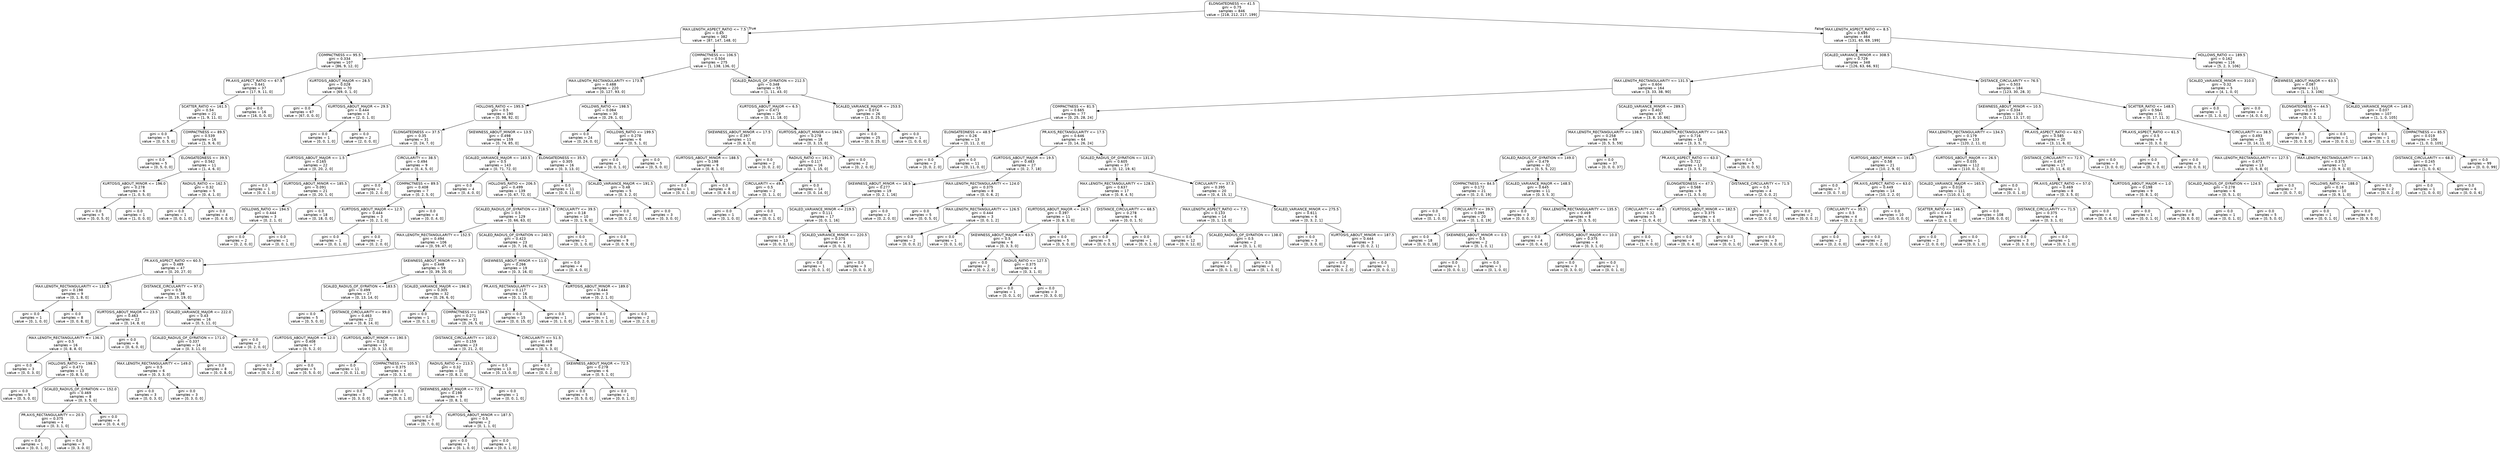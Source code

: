 digraph Tree {
node [shape=box, style="rounded", color="black", fontname="helvetica"] ;
edge [fontname="helvetica"] ;
0 [label="ELONGATEDNESS <= 41.5\ngini = 0.75\nsamples = 846\nvalue = [218, 212, 217, 199]"] ;
1 [label="MAX.LENGTH_ASPECT_RATIO <= 7.5\ngini = 0.65\nsamples = 382\nvalue = [87, 147, 148, 0]"] ;
0 -> 1 [labeldistance=2.5, labelangle=45, headlabel="True"] ;
2 [label="COMPACTNESS <= 95.5\ngini = 0.334\nsamples = 107\nvalue = [86, 9, 12, 0]"] ;
1 -> 2 ;
3 [label="PR.AXIS_ASPECT_RATIO <= 67.5\ngini = 0.641\nsamples = 37\nvalue = [17, 9, 11, 0]"] ;
2 -> 3 ;
4 [label="SCATTER_RATIO <= 161.5\ngini = 0.54\nsamples = 21\nvalue = [1, 9, 11, 0]"] ;
3 -> 4 ;
5 [label="gini = 0.0\nsamples = 5\nvalue = [0, 0, 5, 0]"] ;
4 -> 5 ;
6 [label="COMPACTNESS <= 89.5\ngini = 0.539\nsamples = 16\nvalue = [1, 9, 6, 0]"] ;
4 -> 6 ;
7 [label="gini = 0.0\nsamples = 5\nvalue = [0, 5, 0, 0]"] ;
6 -> 7 ;
8 [label="ELONGATEDNESS <= 39.5\ngini = 0.562\nsamples = 11\nvalue = [1, 4, 6, 0]"] ;
6 -> 8 ;
9 [label="KURTOSIS_ABOUT_MINOR <= 196.0\ngini = 0.278\nsamples = 6\nvalue = [1, 0, 5, 0]"] ;
8 -> 9 ;
10 [label="gini = 0.0\nsamples = 5\nvalue = [0, 0, 5, 0]"] ;
9 -> 10 ;
11 [label="gini = 0.0\nsamples = 1\nvalue = [1, 0, 0, 0]"] ;
9 -> 11 ;
12 [label="RADIUS_RATIO <= 162.5\ngini = 0.32\nsamples = 5\nvalue = [0, 4, 1, 0]"] ;
8 -> 12 ;
13 [label="gini = 0.0\nsamples = 1\nvalue = [0, 0, 1, 0]"] ;
12 -> 13 ;
14 [label="gini = 0.0\nsamples = 4\nvalue = [0, 4, 0, 0]"] ;
12 -> 14 ;
15 [label="gini = 0.0\nsamples = 16\nvalue = [16, 0, 0, 0]"] ;
3 -> 15 ;
16 [label="KURTOSIS_ABOUT_MAJOR <= 28.5\ngini = 0.028\nsamples = 70\nvalue = [69, 0, 1, 0]"] ;
2 -> 16 ;
17 [label="gini = 0.0\nsamples = 67\nvalue = [67, 0, 0, 0]"] ;
16 -> 17 ;
18 [label="KURTOSIS_ABOUT_MAJOR <= 29.5\ngini = 0.444\nsamples = 3\nvalue = [2, 0, 1, 0]"] ;
16 -> 18 ;
19 [label="gini = 0.0\nsamples = 1\nvalue = [0, 0, 1, 0]"] ;
18 -> 19 ;
20 [label="gini = 0.0\nsamples = 2\nvalue = [2, 0, 0, 0]"] ;
18 -> 20 ;
21 [label="COMPACTNESS <= 106.5\ngini = 0.504\nsamples = 275\nvalue = [1, 138, 136, 0]"] ;
1 -> 21 ;
22 [label="MAX.LENGTH_RECTANGULARITY <= 173.5\ngini = 0.488\nsamples = 220\nvalue = [0, 127, 93, 0]"] ;
21 -> 22 ;
23 [label="HOLLOWS_RATIO <= 195.5\ngini = 0.5\nsamples = 190\nvalue = [0, 98, 92, 0]"] ;
22 -> 23 ;
24 [label="ELONGATEDNESS <= 37.5\ngini = 0.35\nsamples = 31\nvalue = [0, 24, 7, 0]"] ;
23 -> 24 ;
25 [label="KURTOSIS_ABOUT_MAJOR <= 1.5\ngini = 0.165\nsamples = 22\nvalue = [0, 20, 2, 0]"] ;
24 -> 25 ;
26 [label="gini = 0.0\nsamples = 1\nvalue = [0, 0, 1, 0]"] ;
25 -> 26 ;
27 [label="KURTOSIS_ABOUT_MINOR <= 185.5\ngini = 0.091\nsamples = 21\nvalue = [0, 20, 1, 0]"] ;
25 -> 27 ;
28 [label="HOLLOWS_RATIO <= 194.5\ngini = 0.444\nsamples = 3\nvalue = [0, 2, 1, 0]"] ;
27 -> 28 ;
29 [label="gini = 0.0\nsamples = 2\nvalue = [0, 2, 0, 0]"] ;
28 -> 29 ;
30 [label="gini = 0.0\nsamples = 1\nvalue = [0, 0, 1, 0]"] ;
28 -> 30 ;
31 [label="gini = 0.0\nsamples = 18\nvalue = [0, 18, 0, 0]"] ;
27 -> 31 ;
32 [label="CIRCULARITY <= 38.5\ngini = 0.494\nsamples = 9\nvalue = [0, 4, 5, 0]"] ;
24 -> 32 ;
33 [label="gini = 0.0\nsamples = 2\nvalue = [0, 2, 0, 0]"] ;
32 -> 33 ;
34 [label="COMPACTNESS <= 89.5\ngini = 0.408\nsamples = 7\nvalue = [0, 2, 5, 0]"] ;
32 -> 34 ;
35 [label="KURTOSIS_ABOUT_MAJOR <= 12.5\ngini = 0.444\nsamples = 3\nvalue = [0, 2, 1, 0]"] ;
34 -> 35 ;
36 [label="gini = 0.0\nsamples = 1\nvalue = [0, 0, 1, 0]"] ;
35 -> 36 ;
37 [label="gini = 0.0\nsamples = 2\nvalue = [0, 2, 0, 0]"] ;
35 -> 37 ;
38 [label="gini = 0.0\nsamples = 4\nvalue = [0, 0, 4, 0]"] ;
34 -> 38 ;
39 [label="SKEWNESS_ABOUT_MINOR <= 13.5\ngini = 0.498\nsamples = 159\nvalue = [0, 74, 85, 0]"] ;
23 -> 39 ;
40 [label="SCALED_VARIANCE_MAJOR <= 183.5\ngini = 0.5\nsamples = 143\nvalue = [0, 71, 72, 0]"] ;
39 -> 40 ;
41 [label="gini = 0.0\nsamples = 4\nvalue = [0, 4, 0, 0]"] ;
40 -> 41 ;
42 [label="HOLLOWS_RATIO <= 206.5\ngini = 0.499\nsamples = 139\nvalue = [0, 67, 72, 0]"] ;
40 -> 42 ;
43 [label="SCALED_RADIUS_OF_GYRATION <= 218.5\ngini = 0.5\nsamples = 129\nvalue = [0, 66, 63, 0]"] ;
42 -> 43 ;
44 [label="MAX.LENGTH_RECTANGULARITY <= 152.5\ngini = 0.494\nsamples = 106\nvalue = [0, 59, 47, 0]"] ;
43 -> 44 ;
45 [label="PR.AXIS_ASPECT_RATIO <= 60.5\ngini = 0.489\nsamples = 47\nvalue = [0, 20, 27, 0]"] ;
44 -> 45 ;
46 [label="MAX.LENGTH_RECTANGULARITY <= 132.5\ngini = 0.198\nsamples = 9\nvalue = [0, 1, 8, 0]"] ;
45 -> 46 ;
47 [label="gini = 0.0\nsamples = 1\nvalue = [0, 1, 0, 0]"] ;
46 -> 47 ;
48 [label="gini = 0.0\nsamples = 8\nvalue = [0, 0, 8, 0]"] ;
46 -> 48 ;
49 [label="DISTANCE_CIRCULARITY <= 97.0\ngini = 0.5\nsamples = 38\nvalue = [0, 19, 19, 0]"] ;
45 -> 49 ;
50 [label="KURTOSIS_ABOUT_MAJOR <= 23.5\ngini = 0.463\nsamples = 22\nvalue = [0, 14, 8, 0]"] ;
49 -> 50 ;
51 [label="MAX.LENGTH_RECTANGULARITY <= 136.5\ngini = 0.5\nsamples = 16\nvalue = [0, 8, 8, 0]"] ;
50 -> 51 ;
52 [label="gini = 0.0\nsamples = 3\nvalue = [0, 0, 3, 0]"] ;
51 -> 52 ;
53 [label="HOLLOWS_RATIO <= 198.5\ngini = 0.473\nsamples = 13\nvalue = [0, 8, 5, 0]"] ;
51 -> 53 ;
54 [label="gini = 0.0\nsamples = 5\nvalue = [0, 5, 0, 0]"] ;
53 -> 54 ;
55 [label="SCALED_RADIUS_OF_GYRATION <= 152.0\ngini = 0.469\nsamples = 8\nvalue = [0, 3, 5, 0]"] ;
53 -> 55 ;
56 [label="PR.AXIS_RECTANGULARITY <= 20.5\ngini = 0.375\nsamples = 4\nvalue = [0, 3, 1, 0]"] ;
55 -> 56 ;
57 [label="gini = 0.0\nsamples = 1\nvalue = [0, 0, 1, 0]"] ;
56 -> 57 ;
58 [label="gini = 0.0\nsamples = 3\nvalue = [0, 3, 0, 0]"] ;
56 -> 58 ;
59 [label="gini = 0.0\nsamples = 4\nvalue = [0, 0, 4, 0]"] ;
55 -> 59 ;
60 [label="gini = 0.0\nsamples = 6\nvalue = [0, 6, 0, 0]"] ;
50 -> 60 ;
61 [label="SCALED_VARIANCE_MAJOR <= 222.0\ngini = 0.43\nsamples = 16\nvalue = [0, 5, 11, 0]"] ;
49 -> 61 ;
62 [label="SCALED_RADIUS_OF_GYRATION <= 171.0\ngini = 0.337\nsamples = 14\nvalue = [0, 3, 11, 0]"] ;
61 -> 62 ;
63 [label="MAX.LENGTH_RECTANGULARITY <= 149.0\ngini = 0.5\nsamples = 6\nvalue = [0, 3, 3, 0]"] ;
62 -> 63 ;
64 [label="gini = 0.0\nsamples = 3\nvalue = [0, 0, 3, 0]"] ;
63 -> 64 ;
65 [label="gini = 0.0\nsamples = 3\nvalue = [0, 3, 0, 0]"] ;
63 -> 65 ;
66 [label="gini = 0.0\nsamples = 8\nvalue = [0, 0, 8, 0]"] ;
62 -> 66 ;
67 [label="gini = 0.0\nsamples = 2\nvalue = [0, 2, 0, 0]"] ;
61 -> 67 ;
68 [label="SKEWNESS_ABOUT_MINOR <= 3.5\ngini = 0.448\nsamples = 59\nvalue = [0, 39, 20, 0]"] ;
44 -> 68 ;
69 [label="SCALED_RADIUS_OF_GYRATION <= 183.5\ngini = 0.499\nsamples = 27\nvalue = [0, 13, 14, 0]"] ;
68 -> 69 ;
70 [label="gini = 0.0\nsamples = 5\nvalue = [0, 5, 0, 0]"] ;
69 -> 70 ;
71 [label="DISTANCE_CIRCULARITY <= 99.0\ngini = 0.463\nsamples = 22\nvalue = [0, 8, 14, 0]"] ;
69 -> 71 ;
72 [label="KURTOSIS_ABOUT_MAJOR <= 12.0\ngini = 0.408\nsamples = 7\nvalue = [0, 5, 2, 0]"] ;
71 -> 72 ;
73 [label="gini = 0.0\nsamples = 2\nvalue = [0, 0, 2, 0]"] ;
72 -> 73 ;
74 [label="gini = 0.0\nsamples = 5\nvalue = [0, 5, 0, 0]"] ;
72 -> 74 ;
75 [label="KURTOSIS_ABOUT_MINOR <= 190.5\ngini = 0.32\nsamples = 15\nvalue = [0, 3, 12, 0]"] ;
71 -> 75 ;
76 [label="gini = 0.0\nsamples = 11\nvalue = [0, 0, 11, 0]"] ;
75 -> 76 ;
77 [label="COMPACTNESS <= 105.5\ngini = 0.375\nsamples = 4\nvalue = [0, 3, 1, 0]"] ;
75 -> 77 ;
78 [label="gini = 0.0\nsamples = 3\nvalue = [0, 3, 0, 0]"] ;
77 -> 78 ;
79 [label="gini = 0.0\nsamples = 1\nvalue = [0, 0, 1, 0]"] ;
77 -> 79 ;
80 [label="SCALED_VARIANCE_MAJOR <= 196.0\ngini = 0.305\nsamples = 32\nvalue = [0, 26, 6, 0]"] ;
68 -> 80 ;
81 [label="gini = 0.0\nsamples = 1\nvalue = [0, 0, 1, 0]"] ;
80 -> 81 ;
82 [label="COMPACTNESS <= 104.5\ngini = 0.271\nsamples = 31\nvalue = [0, 26, 5, 0]"] ;
80 -> 82 ;
83 [label="DISTANCE_CIRCULARITY <= 102.0\ngini = 0.159\nsamples = 23\nvalue = [0, 21, 2, 0]"] ;
82 -> 83 ;
84 [label="RADIUS_RATIO <= 213.5\ngini = 0.32\nsamples = 10\nvalue = [0, 8, 2, 0]"] ;
83 -> 84 ;
85 [label="SKEWNESS_ABOUT_MAJOR <= 72.5\ngini = 0.198\nsamples = 9\nvalue = [0, 8, 1, 0]"] ;
84 -> 85 ;
86 [label="gini = 0.0\nsamples = 7\nvalue = [0, 7, 0, 0]"] ;
85 -> 86 ;
87 [label="KURTOSIS_ABOUT_MINOR <= 187.5\ngini = 0.5\nsamples = 2\nvalue = [0, 1, 1, 0]"] ;
85 -> 87 ;
88 [label="gini = 0.0\nsamples = 1\nvalue = [0, 1, 0, 0]"] ;
87 -> 88 ;
89 [label="gini = 0.0\nsamples = 1\nvalue = [0, 0, 1, 0]"] ;
87 -> 89 ;
90 [label="gini = 0.0\nsamples = 1\nvalue = [0, 0, 1, 0]"] ;
84 -> 90 ;
91 [label="gini = 0.0\nsamples = 13\nvalue = [0, 13, 0, 0]"] ;
83 -> 91 ;
92 [label="CIRCULARITY <= 51.5\ngini = 0.469\nsamples = 8\nvalue = [0, 5, 3, 0]"] ;
82 -> 92 ;
93 [label="gini = 0.0\nsamples = 2\nvalue = [0, 0, 2, 0]"] ;
92 -> 93 ;
94 [label="SKEWNESS_ABOUT_MAJOR <= 72.5\ngini = 0.278\nsamples = 6\nvalue = [0, 5, 1, 0]"] ;
92 -> 94 ;
95 [label="gini = 0.0\nsamples = 5\nvalue = [0, 5, 0, 0]"] ;
94 -> 95 ;
96 [label="gini = 0.0\nsamples = 1\nvalue = [0, 0, 1, 0]"] ;
94 -> 96 ;
97 [label="SCALED_RADIUS_OF_GYRATION <= 240.5\ngini = 0.423\nsamples = 23\nvalue = [0, 7, 16, 0]"] ;
43 -> 97 ;
98 [label="SKEWNESS_ABOUT_MINOR <= 11.0\ngini = 0.266\nsamples = 19\nvalue = [0, 3, 16, 0]"] ;
97 -> 98 ;
99 [label="PR.AXIS_RECTANGULARITY <= 24.5\ngini = 0.117\nsamples = 16\nvalue = [0, 1, 15, 0]"] ;
98 -> 99 ;
100 [label="gini = 0.0\nsamples = 15\nvalue = [0, 0, 15, 0]"] ;
99 -> 100 ;
101 [label="gini = 0.0\nsamples = 1\nvalue = [0, 1, 0, 0]"] ;
99 -> 101 ;
102 [label="KURTOSIS_ABOUT_MINOR <= 189.0\ngini = 0.444\nsamples = 3\nvalue = [0, 2, 1, 0]"] ;
98 -> 102 ;
103 [label="gini = 0.0\nsamples = 1\nvalue = [0, 0, 1, 0]"] ;
102 -> 103 ;
104 [label="gini = 0.0\nsamples = 2\nvalue = [0, 2, 0, 0]"] ;
102 -> 104 ;
105 [label="gini = 0.0\nsamples = 4\nvalue = [0, 4, 0, 0]"] ;
97 -> 105 ;
106 [label="CIRCULARITY <= 39.5\ngini = 0.18\nsamples = 10\nvalue = [0, 1, 9, 0]"] ;
42 -> 106 ;
107 [label="gini = 0.0\nsamples = 1\nvalue = [0, 1, 0, 0]"] ;
106 -> 107 ;
108 [label="gini = 0.0\nsamples = 9\nvalue = [0, 0, 9, 0]"] ;
106 -> 108 ;
109 [label="ELONGATEDNESS <= 35.5\ngini = 0.305\nsamples = 16\nvalue = [0, 3, 13, 0]"] ;
39 -> 109 ;
110 [label="gini = 0.0\nsamples = 11\nvalue = [0, 0, 11, 0]"] ;
109 -> 110 ;
111 [label="SCALED_VARIANCE_MAJOR <= 191.5\ngini = 0.48\nsamples = 5\nvalue = [0, 3, 2, 0]"] ;
109 -> 111 ;
112 [label="gini = 0.0\nsamples = 2\nvalue = [0, 0, 2, 0]"] ;
111 -> 112 ;
113 [label="gini = 0.0\nsamples = 3\nvalue = [0, 3, 0, 0]"] ;
111 -> 113 ;
114 [label="HOLLOWS_RATIO <= 198.5\ngini = 0.064\nsamples = 30\nvalue = [0, 29, 1, 0]"] ;
22 -> 114 ;
115 [label="gini = 0.0\nsamples = 24\nvalue = [0, 24, 0, 0]"] ;
114 -> 115 ;
116 [label="HOLLOWS_RATIO <= 199.5\ngini = 0.278\nsamples = 6\nvalue = [0, 5, 1, 0]"] ;
114 -> 116 ;
117 [label="gini = 0.0\nsamples = 1\nvalue = [0, 0, 1, 0]"] ;
116 -> 117 ;
118 [label="gini = 0.0\nsamples = 5\nvalue = [0, 5, 0, 0]"] ;
116 -> 118 ;
119 [label="SCALED_RADIUS_OF_GYRATION <= 212.5\ngini = 0.348\nsamples = 55\nvalue = [1, 11, 43, 0]"] ;
21 -> 119 ;
120 [label="KURTOSIS_ABOUT_MAJOR <= 6.5\ngini = 0.471\nsamples = 29\nvalue = [0, 11, 18, 0]"] ;
119 -> 120 ;
121 [label="SKEWNESS_ABOUT_MINOR <= 17.5\ngini = 0.397\nsamples = 11\nvalue = [0, 8, 3, 0]"] ;
120 -> 121 ;
122 [label="KURTOSIS_ABOUT_MINOR <= 188.5\ngini = 0.198\nsamples = 9\nvalue = [0, 8, 1, 0]"] ;
121 -> 122 ;
123 [label="gini = 0.0\nsamples = 1\nvalue = [0, 0, 1, 0]"] ;
122 -> 123 ;
124 [label="gini = 0.0\nsamples = 8\nvalue = [0, 8, 0, 0]"] ;
122 -> 124 ;
125 [label="gini = 0.0\nsamples = 2\nvalue = [0, 0, 2, 0]"] ;
121 -> 125 ;
126 [label="KURTOSIS_ABOUT_MINOR <= 194.5\ngini = 0.278\nsamples = 18\nvalue = [0, 3, 15, 0]"] ;
120 -> 126 ;
127 [label="RADIUS_RATIO <= 191.5\ngini = 0.117\nsamples = 16\nvalue = [0, 1, 15, 0]"] ;
126 -> 127 ;
128 [label="CIRCULARITY <= 49.5\ngini = 0.5\nsamples = 2\nvalue = [0, 1, 1, 0]"] ;
127 -> 128 ;
129 [label="gini = 0.0\nsamples = 1\nvalue = [0, 1, 0, 0]"] ;
128 -> 129 ;
130 [label="gini = 0.0\nsamples = 1\nvalue = [0, 0, 1, 0]"] ;
128 -> 130 ;
131 [label="gini = 0.0\nsamples = 14\nvalue = [0, 0, 14, 0]"] ;
127 -> 131 ;
132 [label="gini = 0.0\nsamples = 2\nvalue = [0, 2, 0, 0]"] ;
126 -> 132 ;
133 [label="SCALED_VARIANCE_MAJOR <= 253.5\ngini = 0.074\nsamples = 26\nvalue = [1, 0, 25, 0]"] ;
119 -> 133 ;
134 [label="gini = 0.0\nsamples = 25\nvalue = [0, 0, 25, 0]"] ;
133 -> 134 ;
135 [label="gini = 0.0\nsamples = 1\nvalue = [1, 0, 0, 0]"] ;
133 -> 135 ;
136 [label="MAX.LENGTH_ASPECT_RATIO <= 8.5\ngini = 0.695\nsamples = 464\nvalue = [131, 65, 69, 199]"] ;
0 -> 136 [labeldistance=2.5, labelangle=-45, headlabel="False"] ;
137 [label="SCALED_VARIANCE_MINOR <= 308.5\ngini = 0.729\nsamples = 348\nvalue = [126, 63, 66, 93]"] ;
136 -> 137 ;
138 [label="MAX.LENGTH_RECTANGULARITY <= 131.5\ngini = 0.604\nsamples = 164\nvalue = [3, 33, 38, 90]"] ;
137 -> 138 ;
139 [label="COMPACTNESS <= 81.5\ngini = 0.665\nsamples = 77\nvalue = [0, 25, 28, 24]"] ;
138 -> 139 ;
140 [label="ELONGATEDNESS <= 48.5\ngini = 0.26\nsamples = 13\nvalue = [0, 11, 2, 0]"] ;
139 -> 140 ;
141 [label="gini = 0.0\nsamples = 2\nvalue = [0, 0, 2, 0]"] ;
140 -> 141 ;
142 [label="gini = 0.0\nsamples = 11\nvalue = [0, 11, 0, 0]"] ;
140 -> 142 ;
143 [label="PR.AXIS_RECTANGULARITY <= 17.5\ngini = 0.646\nsamples = 64\nvalue = [0, 14, 26, 24]"] ;
139 -> 143 ;
144 [label="KURTOSIS_ABOUT_MAJOR <= 19.5\ngini = 0.483\nsamples = 27\nvalue = [0, 2, 7, 18]"] ;
143 -> 144 ;
145 [label="SKEWNESS_ABOUT_MINOR <= 16.5\ngini = 0.277\nsamples = 19\nvalue = [0, 2, 1, 16]"] ;
144 -> 145 ;
146 [label="SCALED_VARIANCE_MINOR <= 219.5\ngini = 0.111\nsamples = 17\nvalue = [0, 0, 1, 16]"] ;
145 -> 146 ;
147 [label="gini = 0.0\nsamples = 13\nvalue = [0, 0, 0, 13]"] ;
146 -> 147 ;
148 [label="SCALED_VARIANCE_MINOR <= 220.5\ngini = 0.375\nsamples = 4\nvalue = [0, 0, 1, 3]"] ;
146 -> 148 ;
149 [label="gini = 0.0\nsamples = 1\nvalue = [0, 0, 1, 0]"] ;
148 -> 149 ;
150 [label="gini = 0.0\nsamples = 3\nvalue = [0, 0, 0, 3]"] ;
148 -> 150 ;
151 [label="gini = 0.0\nsamples = 2\nvalue = [0, 2, 0, 0]"] ;
145 -> 151 ;
152 [label="MAX.LENGTH_RECTANGULARITY <= 124.0\ngini = 0.375\nsamples = 8\nvalue = [0, 0, 6, 2]"] ;
144 -> 152 ;
153 [label="gini = 0.0\nsamples = 5\nvalue = [0, 0, 5, 0]"] ;
152 -> 153 ;
154 [label="MAX.LENGTH_RECTANGULARITY <= 126.5\ngini = 0.444\nsamples = 3\nvalue = [0, 0, 1, 2]"] ;
152 -> 154 ;
155 [label="gini = 0.0\nsamples = 2\nvalue = [0, 0, 0, 2]"] ;
154 -> 155 ;
156 [label="gini = 0.0\nsamples = 1\nvalue = [0, 0, 1, 0]"] ;
154 -> 156 ;
157 [label="SCALED_RADIUS_OF_GYRATION <= 131.0\ngini = 0.605\nsamples = 37\nvalue = [0, 12, 19, 6]"] ;
143 -> 157 ;
158 [label="MAX.LENGTH_RECTANGULARITY <= 128.5\ngini = 0.637\nsamples = 17\nvalue = [0, 8, 4, 5]"] ;
157 -> 158 ;
159 [label="KURTOSIS_ABOUT_MAJOR <= 24.5\ngini = 0.397\nsamples = 11\nvalue = [0, 8, 3, 0]"] ;
158 -> 159 ;
160 [label="SKEWNESS_ABOUT_MAJOR <= 63.5\ngini = 0.5\nsamples = 6\nvalue = [0, 3, 3, 0]"] ;
159 -> 160 ;
161 [label="gini = 0.0\nsamples = 2\nvalue = [0, 0, 2, 0]"] ;
160 -> 161 ;
162 [label="RADIUS_RATIO <= 127.5\ngini = 0.375\nsamples = 4\nvalue = [0, 3, 1, 0]"] ;
160 -> 162 ;
163 [label="gini = 0.0\nsamples = 1\nvalue = [0, 0, 1, 0]"] ;
162 -> 163 ;
164 [label="gini = 0.0\nsamples = 3\nvalue = [0, 3, 0, 0]"] ;
162 -> 164 ;
165 [label="gini = 0.0\nsamples = 5\nvalue = [0, 5, 0, 0]"] ;
159 -> 165 ;
166 [label="DISTANCE_CIRCULARITY <= 68.5\ngini = 0.278\nsamples = 6\nvalue = [0, 0, 1, 5]"] ;
158 -> 166 ;
167 [label="gini = 0.0\nsamples = 5\nvalue = [0, 0, 0, 5]"] ;
166 -> 167 ;
168 [label="gini = 0.0\nsamples = 1\nvalue = [0, 0, 1, 0]"] ;
166 -> 168 ;
169 [label="CIRCULARITY <= 37.5\ngini = 0.395\nsamples = 20\nvalue = [0, 4, 15, 1]"] ;
157 -> 169 ;
170 [label="MAX.LENGTH_ASPECT_RATIO <= 7.5\ngini = 0.133\nsamples = 14\nvalue = [0, 1, 13, 0]"] ;
169 -> 170 ;
171 [label="gini = 0.0\nsamples = 12\nvalue = [0, 0, 12, 0]"] ;
170 -> 171 ;
172 [label="SCALED_RADIUS_OF_GYRATION <= 138.0\ngini = 0.5\nsamples = 2\nvalue = [0, 1, 1, 0]"] ;
170 -> 172 ;
173 [label="gini = 0.0\nsamples = 1\nvalue = [0, 0, 1, 0]"] ;
172 -> 173 ;
174 [label="gini = 0.0\nsamples = 1\nvalue = [0, 1, 0, 0]"] ;
172 -> 174 ;
175 [label="SCALED_VARIANCE_MINOR <= 275.5\ngini = 0.611\nsamples = 6\nvalue = [0, 3, 2, 1]"] ;
169 -> 175 ;
176 [label="gini = 0.0\nsamples = 3\nvalue = [0, 3, 0, 0]"] ;
175 -> 176 ;
177 [label="KURTOSIS_ABOUT_MINOR <= 187.5\ngini = 0.444\nsamples = 3\nvalue = [0, 0, 2, 1]"] ;
175 -> 177 ;
178 [label="gini = 0.0\nsamples = 2\nvalue = [0, 0, 2, 0]"] ;
177 -> 178 ;
179 [label="gini = 0.0\nsamples = 1\nvalue = [0, 0, 0, 1]"] ;
177 -> 179 ;
180 [label="SCALED_VARIANCE_MINOR <= 289.5\ngini = 0.402\nsamples = 87\nvalue = [3, 8, 10, 66]"] ;
138 -> 180 ;
181 [label="MAX.LENGTH_RECTANGULARITY <= 138.5\ngini = 0.258\nsamples = 69\nvalue = [0, 5, 5, 59]"] ;
180 -> 181 ;
182 [label="SCALED_RADIUS_OF_GYRATION <= 149.0\ngini = 0.479\nsamples = 32\nvalue = [0, 5, 5, 22]"] ;
181 -> 182 ;
183 [label="COMPACTNESS <= 84.5\ngini = 0.172\nsamples = 21\nvalue = [0, 2, 0, 19]"] ;
182 -> 183 ;
184 [label="gini = 0.0\nsamples = 1\nvalue = [0, 1, 0, 0]"] ;
183 -> 184 ;
185 [label="CIRCULARITY <= 39.5\ngini = 0.095\nsamples = 20\nvalue = [0, 1, 0, 19]"] ;
183 -> 185 ;
186 [label="gini = 0.0\nsamples = 18\nvalue = [0, 0, 0, 18]"] ;
185 -> 186 ;
187 [label="SKEWNESS_ABOUT_MINOR <= 0.5\ngini = 0.5\nsamples = 2\nvalue = [0, 1, 0, 1]"] ;
185 -> 187 ;
188 [label="gini = 0.0\nsamples = 1\nvalue = [0, 0, 0, 1]"] ;
187 -> 188 ;
189 [label="gini = 0.0\nsamples = 1\nvalue = [0, 1, 0, 0]"] ;
187 -> 189 ;
190 [label="SCALED_VARIANCE_MAJOR <= 148.5\ngini = 0.645\nsamples = 11\nvalue = [0, 3, 5, 3]"] ;
182 -> 190 ;
191 [label="gini = 0.0\nsamples = 3\nvalue = [0, 0, 0, 3]"] ;
190 -> 191 ;
192 [label="MAX.LENGTH_RECTANGULARITY <= 135.5\ngini = 0.469\nsamples = 8\nvalue = [0, 3, 5, 0]"] ;
190 -> 192 ;
193 [label="gini = 0.0\nsamples = 4\nvalue = [0, 0, 4, 0]"] ;
192 -> 193 ;
194 [label="KURTOSIS_ABOUT_MAJOR <= 10.0\ngini = 0.375\nsamples = 4\nvalue = [0, 3, 1, 0]"] ;
192 -> 194 ;
195 [label="gini = 0.0\nsamples = 3\nvalue = [0, 3, 0, 0]"] ;
194 -> 195 ;
196 [label="gini = 0.0\nsamples = 1\nvalue = [0, 0, 1, 0]"] ;
194 -> 196 ;
197 [label="gini = 0.0\nsamples = 37\nvalue = [0, 0, 0, 37]"] ;
181 -> 197 ;
198 [label="MAX.LENGTH_RECTANGULARITY <= 146.5\ngini = 0.716\nsamples = 18\nvalue = [3, 3, 5, 7]"] ;
180 -> 198 ;
199 [label="PR.AXIS_ASPECT_RATIO <= 63.0\ngini = 0.722\nsamples = 13\nvalue = [3, 3, 5, 2]"] ;
198 -> 199 ;
200 [label="ELONGATEDNESS <= 47.5\ngini = 0.568\nsamples = 9\nvalue = [1, 3, 5, 0]"] ;
199 -> 200 ;
201 [label="CIRCULARITY <= 40.0\ngini = 0.32\nsamples = 5\nvalue = [1, 0, 4, 0]"] ;
200 -> 201 ;
202 [label="gini = 0.0\nsamples = 1\nvalue = [1, 0, 0, 0]"] ;
201 -> 202 ;
203 [label="gini = 0.0\nsamples = 4\nvalue = [0, 0, 4, 0]"] ;
201 -> 203 ;
204 [label="KURTOSIS_ABOUT_MINOR <= 182.5\ngini = 0.375\nsamples = 4\nvalue = [0, 3, 1, 0]"] ;
200 -> 204 ;
205 [label="gini = 0.0\nsamples = 1\nvalue = [0, 0, 1, 0]"] ;
204 -> 205 ;
206 [label="gini = 0.0\nsamples = 3\nvalue = [0, 3, 0, 0]"] ;
204 -> 206 ;
207 [label="DISTANCE_CIRCULARITY <= 71.5\ngini = 0.5\nsamples = 4\nvalue = [2, 0, 0, 2]"] ;
199 -> 207 ;
208 [label="gini = 0.0\nsamples = 2\nvalue = [2, 0, 0, 0]"] ;
207 -> 208 ;
209 [label="gini = 0.0\nsamples = 2\nvalue = [0, 0, 0, 2]"] ;
207 -> 209 ;
210 [label="gini = 0.0\nsamples = 5\nvalue = [0, 0, 0, 5]"] ;
198 -> 210 ;
211 [label="DISTANCE_CIRCULARITY <= 76.5\ngini = 0.503\nsamples = 184\nvalue = [123, 30, 28, 3]"] ;
137 -> 211 ;
212 [label="SKEWNESS_ABOUT_MINOR <= 10.5\ngini = 0.334\nsamples = 153\nvalue = [123, 13, 17, 0]"] ;
211 -> 212 ;
213 [label="MAX.LENGTH_RECTANGULARITY <= 134.5\ngini = 0.179\nsamples = 133\nvalue = [120, 2, 11, 0]"] ;
212 -> 213 ;
214 [label="KURTOSIS_ABOUT_MINOR <= 191.0\ngini = 0.58\nsamples = 21\nvalue = [10, 2, 9, 0]"] ;
213 -> 214 ;
215 [label="gini = 0.0\nsamples = 7\nvalue = [0, 0, 7, 0]"] ;
214 -> 215 ;
216 [label="PR.AXIS_ASPECT_RATIO <= 63.0\ngini = 0.449\nsamples = 14\nvalue = [10, 2, 2, 0]"] ;
214 -> 216 ;
217 [label="CIRCULARITY <= 35.5\ngini = 0.5\nsamples = 4\nvalue = [0, 2, 2, 0]"] ;
216 -> 217 ;
218 [label="gini = 0.0\nsamples = 2\nvalue = [0, 2, 0, 0]"] ;
217 -> 218 ;
219 [label="gini = 0.0\nsamples = 2\nvalue = [0, 0, 2, 0]"] ;
217 -> 219 ;
220 [label="gini = 0.0\nsamples = 10\nvalue = [10, 0, 0, 0]"] ;
216 -> 220 ;
221 [label="KURTOSIS_ABOUT_MAJOR <= 26.5\ngini = 0.035\nsamples = 112\nvalue = [110, 0, 2, 0]"] ;
213 -> 221 ;
222 [label="SCALED_VARIANCE_MAJOR <= 165.5\ngini = 0.018\nsamples = 111\nvalue = [110, 0, 1, 0]"] ;
221 -> 222 ;
223 [label="SCATTER_RATIO <= 146.5\ngini = 0.444\nsamples = 3\nvalue = [2, 0, 1, 0]"] ;
222 -> 223 ;
224 [label="gini = 0.0\nsamples = 2\nvalue = [2, 0, 0, 0]"] ;
223 -> 224 ;
225 [label="gini = 0.0\nsamples = 1\nvalue = [0, 0, 1, 0]"] ;
223 -> 225 ;
226 [label="gini = 0.0\nsamples = 108\nvalue = [108, 0, 0, 0]"] ;
222 -> 226 ;
227 [label="gini = 0.0\nsamples = 1\nvalue = [0, 0, 1, 0]"] ;
221 -> 227 ;
228 [label="PR.AXIS_ASPECT_RATIO <= 62.5\ngini = 0.585\nsamples = 20\nvalue = [3, 11, 6, 0]"] ;
212 -> 228 ;
229 [label="DISTANCE_CIRCULARITY <= 72.5\ngini = 0.457\nsamples = 17\nvalue = [0, 11, 6, 0]"] ;
228 -> 229 ;
230 [label="PR.AXIS_ASPECT_RATIO <= 57.0\ngini = 0.469\nsamples = 8\nvalue = [0, 3, 5, 0]"] ;
229 -> 230 ;
231 [label="DISTANCE_CIRCULARITY <= 71.5\ngini = 0.375\nsamples = 4\nvalue = [0, 3, 1, 0]"] ;
230 -> 231 ;
232 [label="gini = 0.0\nsamples = 3\nvalue = [0, 3, 0, 0]"] ;
231 -> 232 ;
233 [label="gini = 0.0\nsamples = 1\nvalue = [0, 0, 1, 0]"] ;
231 -> 233 ;
234 [label="gini = 0.0\nsamples = 4\nvalue = [0, 0, 4, 0]"] ;
230 -> 234 ;
235 [label="KURTOSIS_ABOUT_MAJOR <= 1.0\ngini = 0.198\nsamples = 9\nvalue = [0, 8, 1, 0]"] ;
229 -> 235 ;
236 [label="gini = 0.0\nsamples = 1\nvalue = [0, 0, 1, 0]"] ;
235 -> 236 ;
237 [label="gini = 0.0\nsamples = 8\nvalue = [0, 8, 0, 0]"] ;
235 -> 237 ;
238 [label="gini = 0.0\nsamples = 3\nvalue = [3, 0, 0, 0]"] ;
228 -> 238 ;
239 [label="SCATTER_RATIO <= 148.5\ngini = 0.564\nsamples = 31\nvalue = [0, 17, 11, 3]"] ;
211 -> 239 ;
240 [label="PR.AXIS_ASPECT_RATIO <= 61.5\ngini = 0.5\nsamples = 6\nvalue = [0, 3, 0, 3]"] ;
239 -> 240 ;
241 [label="gini = 0.0\nsamples = 3\nvalue = [0, 3, 0, 0]"] ;
240 -> 241 ;
242 [label="gini = 0.0\nsamples = 3\nvalue = [0, 0, 0, 3]"] ;
240 -> 242 ;
243 [label="CIRCULARITY <= 38.5\ngini = 0.493\nsamples = 25\nvalue = [0, 14, 11, 0]"] ;
239 -> 243 ;
244 [label="MAX.LENGTH_RECTANGULARITY <= 127.5\ngini = 0.473\nsamples = 13\nvalue = [0, 5, 8, 0]"] ;
243 -> 244 ;
245 [label="SCALED_RADIUS_OF_GYRATION <= 124.5\ngini = 0.278\nsamples = 6\nvalue = [0, 5, 1, 0]"] ;
244 -> 245 ;
246 [label="gini = 0.0\nsamples = 1\nvalue = [0, 0, 1, 0]"] ;
245 -> 246 ;
247 [label="gini = 0.0\nsamples = 5\nvalue = [0, 5, 0, 0]"] ;
245 -> 247 ;
248 [label="gini = 0.0\nsamples = 7\nvalue = [0, 0, 7, 0]"] ;
244 -> 248 ;
249 [label="MAX.LENGTH_RECTANGULARITY <= 146.5\ngini = 0.375\nsamples = 12\nvalue = [0, 9, 3, 0]"] ;
243 -> 249 ;
250 [label="HOLLOWS_RATIO <= 188.0\ngini = 0.18\nsamples = 10\nvalue = [0, 9, 1, 0]"] ;
249 -> 250 ;
251 [label="gini = 0.0\nsamples = 1\nvalue = [0, 0, 1, 0]"] ;
250 -> 251 ;
252 [label="gini = 0.0\nsamples = 9\nvalue = [0, 9, 0, 0]"] ;
250 -> 252 ;
253 [label="gini = 0.0\nsamples = 2\nvalue = [0, 0, 2, 0]"] ;
249 -> 253 ;
254 [label="HOLLOWS_RATIO <= 189.5\ngini = 0.162\nsamples = 116\nvalue = [5, 2, 3, 106]"] ;
136 -> 254 ;
255 [label="SCALED_VARIANCE_MINOR <= 310.0\ngini = 0.32\nsamples = 5\nvalue = [4, 1, 0, 0]"] ;
254 -> 255 ;
256 [label="gini = 0.0\nsamples = 1\nvalue = [0, 1, 0, 0]"] ;
255 -> 256 ;
257 [label="gini = 0.0\nsamples = 4\nvalue = [4, 0, 0, 0]"] ;
255 -> 257 ;
258 [label="SKEWNESS_ABOUT_MAJOR <= 63.5\ngini = 0.087\nsamples = 111\nvalue = [1, 1, 3, 106]"] ;
254 -> 258 ;
259 [label="ELONGATEDNESS <= 44.5\ngini = 0.375\nsamples = 4\nvalue = [0, 0, 3, 1]"] ;
258 -> 259 ;
260 [label="gini = 0.0\nsamples = 3\nvalue = [0, 0, 3, 0]"] ;
259 -> 260 ;
261 [label="gini = 0.0\nsamples = 1\nvalue = [0, 0, 0, 1]"] ;
259 -> 261 ;
262 [label="SCALED_VARIANCE_MAJOR <= 149.0\ngini = 0.037\nsamples = 107\nvalue = [1, 1, 0, 105]"] ;
258 -> 262 ;
263 [label="gini = 0.0\nsamples = 1\nvalue = [0, 1, 0, 0]"] ;
262 -> 263 ;
264 [label="COMPACTNESS <= 85.5\ngini = 0.019\nsamples = 106\nvalue = [1, 0, 0, 105]"] ;
262 -> 264 ;
265 [label="DISTANCE_CIRCULARITY <= 68.0\ngini = 0.245\nsamples = 7\nvalue = [1, 0, 0, 6]"] ;
264 -> 265 ;
266 [label="gini = 0.0\nsamples = 1\nvalue = [1, 0, 0, 0]"] ;
265 -> 266 ;
267 [label="gini = 0.0\nsamples = 6\nvalue = [0, 0, 0, 6]"] ;
265 -> 267 ;
268 [label="gini = 0.0\nsamples = 99\nvalue = [0, 0, 0, 99]"] ;
264 -> 268 ;
}